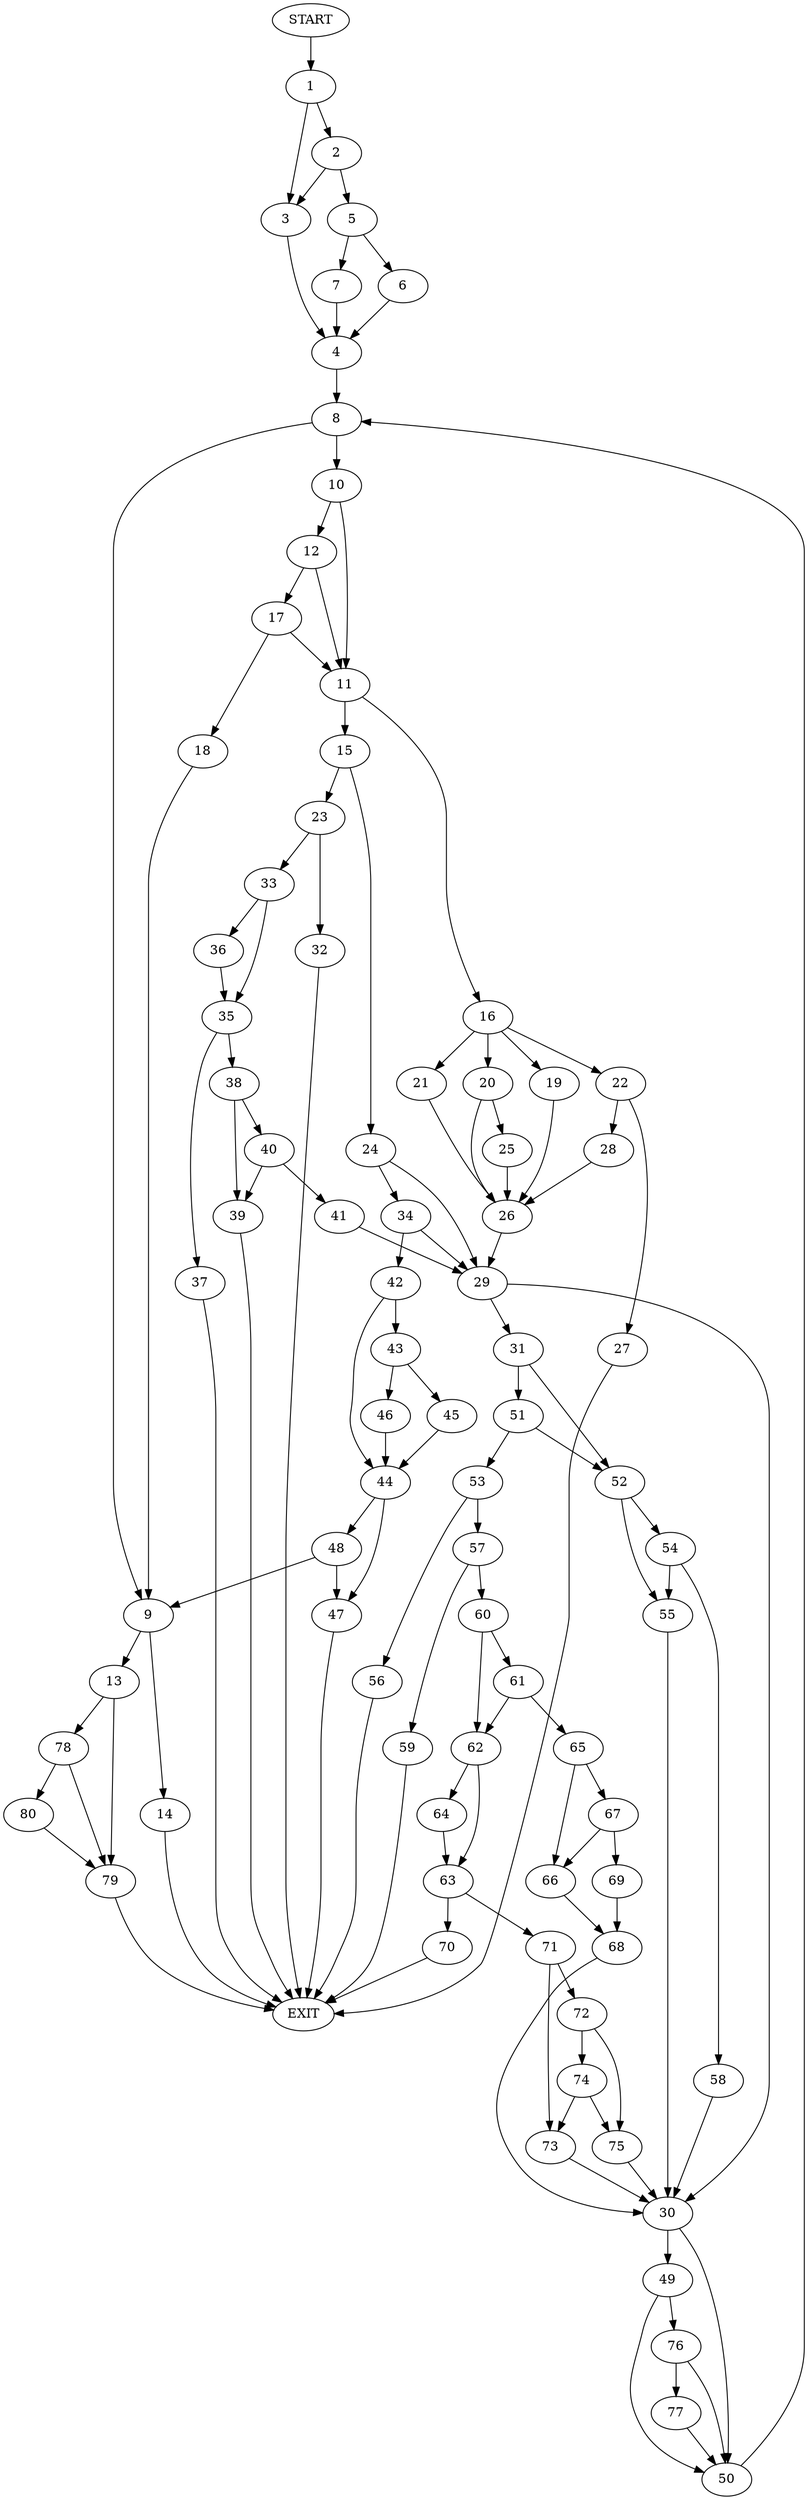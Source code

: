 digraph {
0 [label="START"]
81 [label="EXIT"]
0 -> 1
1 -> 2
1 -> 3
3 -> 4
2 -> 3
2 -> 5
5 -> 6
5 -> 7
6 -> 4
7 -> 4
4 -> 8
8 -> 9
8 -> 10
10 -> 11
10 -> 12
9 -> 13
9 -> 14
11 -> 15
11 -> 16
12 -> 17
12 -> 11
17 -> 18
17 -> 11
18 -> 9
16 -> 19
16 -> 20
16 -> 21
16 -> 22
15 -> 23
15 -> 24
20 -> 25
20 -> 26
19 -> 26
21 -> 26
22 -> 27
22 -> 28
26 -> 29
25 -> 26
27 -> 81
28 -> 26
29 -> 30
29 -> 31
23 -> 32
23 -> 33
24 -> 29
24 -> 34
33 -> 35
33 -> 36
32 -> 81
36 -> 35
35 -> 37
35 -> 38
37 -> 81
38 -> 39
38 -> 40
39 -> 81
40 -> 39
40 -> 41
41 -> 29
34 -> 29
34 -> 42
42 -> 43
42 -> 44
43 -> 45
43 -> 46
44 -> 47
44 -> 48
45 -> 44
46 -> 44
48 -> 9
48 -> 47
47 -> 81
30 -> 49
30 -> 50
31 -> 51
31 -> 52
51 -> 53
51 -> 52
52 -> 54
52 -> 55
53 -> 56
53 -> 57
55 -> 30
54 -> 55
54 -> 58
58 -> 30
56 -> 81
57 -> 59
57 -> 60
60 -> 61
60 -> 62
59 -> 81
62 -> 63
62 -> 64
61 -> 65
61 -> 62
65 -> 66
65 -> 67
66 -> 68
67 -> 69
67 -> 66
69 -> 68
68 -> 30
64 -> 63
63 -> 70
63 -> 71
71 -> 72
71 -> 73
70 -> 81
73 -> 30
72 -> 74
72 -> 75
74 -> 73
74 -> 75
75 -> 30
49 -> 76
49 -> 50
50 -> 8
76 -> 77
76 -> 50
77 -> 50
13 -> 78
13 -> 79
14 -> 81
78 -> 80
78 -> 79
79 -> 81
80 -> 79
}
